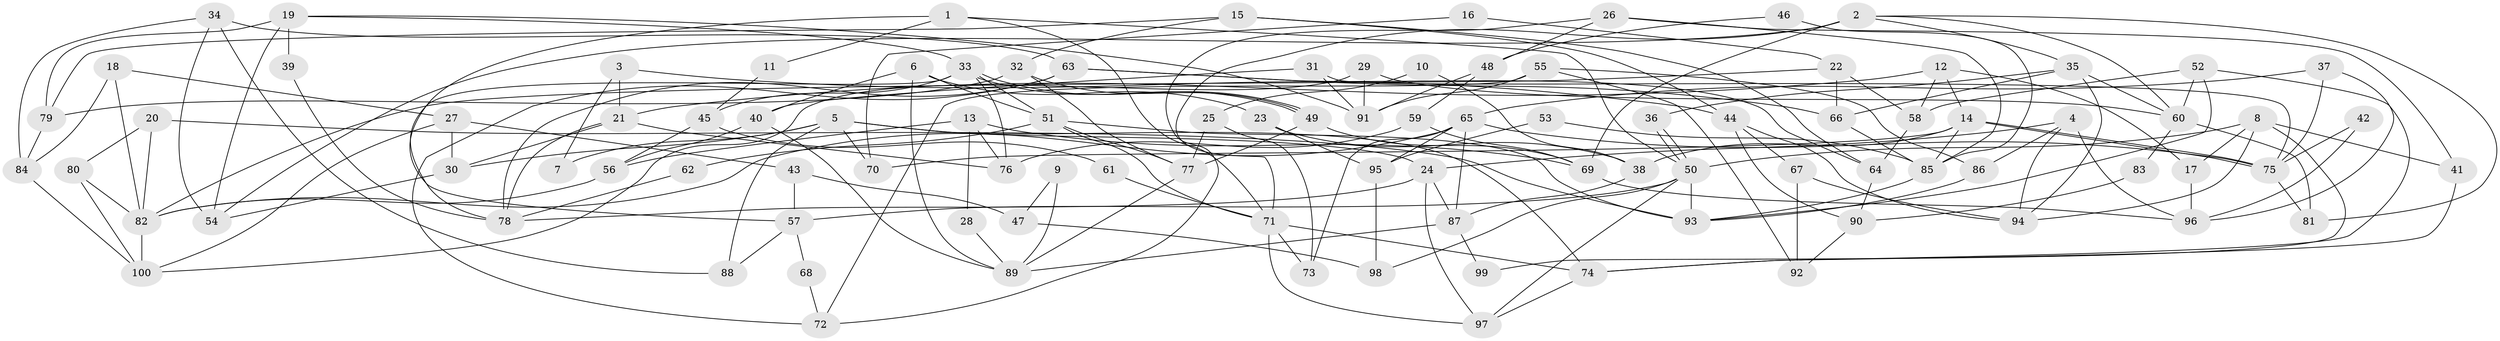 // Generated by graph-tools (version 1.1) at 2025/01/03/09/25 03:01:59]
// undirected, 100 vertices, 200 edges
graph export_dot {
graph [start="1"]
  node [color=gray90,style=filled];
  1;
  2;
  3;
  4;
  5;
  6;
  7;
  8;
  9;
  10;
  11;
  12;
  13;
  14;
  15;
  16;
  17;
  18;
  19;
  20;
  21;
  22;
  23;
  24;
  25;
  26;
  27;
  28;
  29;
  30;
  31;
  32;
  33;
  34;
  35;
  36;
  37;
  38;
  39;
  40;
  41;
  42;
  43;
  44;
  45;
  46;
  47;
  48;
  49;
  50;
  51;
  52;
  53;
  54;
  55;
  56;
  57;
  58;
  59;
  60;
  61;
  62;
  63;
  64;
  65;
  66;
  67;
  68;
  69;
  70;
  71;
  72;
  73;
  74;
  75;
  76;
  77;
  78;
  79;
  80;
  81;
  82;
  83;
  84;
  85;
  86;
  87;
  88;
  89;
  90;
  91;
  92;
  93;
  94;
  95;
  96;
  97;
  98;
  99;
  100;
  1 -- 50;
  1 -- 71;
  1 -- 11;
  1 -- 57;
  2 -- 60;
  2 -- 54;
  2 -- 35;
  2 -- 69;
  2 -- 71;
  2 -- 81;
  3 -- 21;
  3 -- 44;
  3 -- 7;
  4 -- 96;
  4 -- 86;
  4 -- 24;
  4 -- 94;
  5 -- 30;
  5 -- 74;
  5 -- 7;
  5 -- 24;
  5 -- 70;
  5 -- 88;
  6 -- 51;
  6 -- 40;
  6 -- 23;
  6 -- 89;
  8 -- 50;
  8 -- 94;
  8 -- 17;
  8 -- 41;
  8 -- 99;
  9 -- 47;
  9 -- 89;
  10 -- 25;
  10 -- 38;
  11 -- 45;
  12 -- 21;
  12 -- 58;
  12 -- 14;
  12 -- 17;
  13 -- 69;
  13 -- 76;
  13 -- 28;
  13 -- 56;
  14 -- 75;
  14 -- 75;
  14 -- 38;
  14 -- 70;
  14 -- 85;
  15 -- 32;
  15 -- 44;
  15 -- 64;
  15 -- 79;
  16 -- 22;
  16 -- 70;
  17 -- 96;
  18 -- 82;
  18 -- 84;
  18 -- 27;
  19 -- 33;
  19 -- 54;
  19 -- 39;
  19 -- 79;
  19 -- 91;
  20 -- 82;
  20 -- 93;
  20 -- 80;
  21 -- 76;
  21 -- 78;
  21 -- 30;
  22 -- 82;
  22 -- 66;
  22 -- 58;
  23 -- 38;
  23 -- 95;
  24 -- 78;
  24 -- 87;
  24 -- 97;
  25 -- 77;
  25 -- 73;
  26 -- 41;
  26 -- 85;
  26 -- 48;
  26 -- 72;
  27 -- 100;
  27 -- 30;
  27 -- 43;
  28 -- 89;
  29 -- 91;
  29 -- 100;
  29 -- 60;
  30 -- 54;
  31 -- 75;
  31 -- 40;
  31 -- 91;
  32 -- 49;
  32 -- 79;
  32 -- 77;
  33 -- 51;
  33 -- 49;
  33 -- 49;
  33 -- 45;
  33 -- 76;
  33 -- 78;
  34 -- 88;
  34 -- 63;
  34 -- 54;
  34 -- 84;
  35 -- 60;
  35 -- 36;
  35 -- 66;
  35 -- 94;
  36 -- 50;
  36 -- 50;
  37 -- 65;
  37 -- 75;
  37 -- 96;
  38 -- 87;
  39 -- 78;
  40 -- 89;
  40 -- 56;
  41 -- 74;
  42 -- 75;
  42 -- 96;
  43 -- 57;
  43 -- 47;
  44 -- 94;
  44 -- 90;
  44 -- 67;
  45 -- 56;
  45 -- 61;
  46 -- 48;
  46 -- 85;
  47 -- 98;
  48 -- 91;
  48 -- 59;
  49 -- 69;
  49 -- 77;
  50 -- 97;
  50 -- 57;
  50 -- 93;
  50 -- 98;
  51 -- 71;
  51 -- 77;
  51 -- 62;
  51 -- 93;
  52 -- 58;
  52 -- 93;
  52 -- 60;
  52 -- 74;
  53 -- 95;
  53 -- 85;
  55 -- 72;
  55 -- 91;
  55 -- 86;
  55 -- 92;
  56 -- 82;
  57 -- 68;
  57 -- 88;
  58 -- 64;
  59 -- 69;
  59 -- 76;
  60 -- 81;
  60 -- 83;
  61 -- 71;
  62 -- 78;
  63 -- 66;
  63 -- 78;
  63 -- 64;
  63 -- 72;
  64 -- 90;
  65 -- 87;
  65 -- 75;
  65 -- 73;
  65 -- 82;
  65 -- 95;
  66 -- 85;
  67 -- 94;
  67 -- 92;
  68 -- 72;
  69 -- 96;
  71 -- 74;
  71 -- 73;
  71 -- 97;
  74 -- 97;
  75 -- 81;
  77 -- 89;
  79 -- 84;
  80 -- 100;
  80 -- 82;
  82 -- 100;
  83 -- 90;
  84 -- 100;
  85 -- 93;
  86 -- 93;
  87 -- 89;
  87 -- 99;
  90 -- 92;
  95 -- 98;
}

